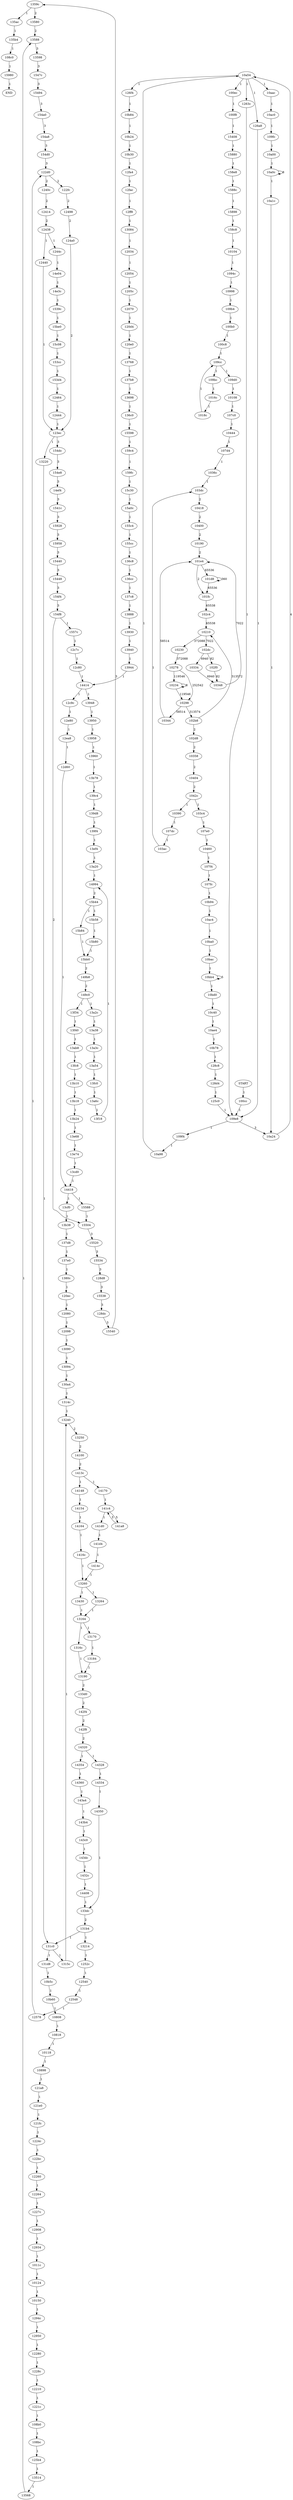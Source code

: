 digraph RAIL_CFG {
"15980" -> "END" [label="1"];
"135ac" -> "135b4" [label="1"];
"15588" -> "15504" [label="1"];
"12ea8" -> "12d60" [label="1"];
"12c80" -> "14414" [label="1"];
"12c7c" -> "12c80" [label="1"];
"1557c" -> "12c7c" [label="1"];
"154f8" -> "1557c" [label="1"];
"12440" -> "123ec" [label="1"];
"12438" -> "12440" [label="1"];
"1359c" -> "13580" [label="2"];
"128d8" -> "15538" [label="3"];
"15534" -> "128d8" [label="3"];
"15504" -> "15520" [label="3"];
"15448" -> "154f4" [label="3"];
"15440" -> "15448" [label="3"];
"15928" -> "15958" [label="3"];
"14ef4" -> "1541c" [label="3"];
"108c0" -> "15980" [label="1"];
"154e8" -> "14ef4" [label="3"];
"123ec" -> "154dc" [label="3"];
"122fc" -> "12498" [label="2"];
"154d0" -> "122d0" [label="3"];
"128dc" -> "15540" [label="3"];
"15494" -> "154a0" [label="3"];
"13598" -> "1547c" [label="3"];
"13568" -> "13588" [label="1"];
"108bc" -> "125b4" [label="1"];
"108b0" -> "108bc" [label="1"];
"1221c" -> "108b0" [label="1"];
"12210" -> "1221c" [label="1"];
"12950" -> "12280" [label="1"];
"1011c" -> "10124" [label="1"];
"12264" -> "1227c" [label="1"];
"10124" -> "10150" [label="1"];
"122bc" -> "12260" [label="1"];
"121fc" -> "1224c" [label="1"];
"121e0" -> "121fc" [label="1"];
"125b4" -> "13514" [label="1"];
"121a8" -> "121e0" [label="1"];
"10898" -> "121a8" [label="1"];
"10808" -> "10818" [label="1"];
"15538" -> "128dc" [label="3"];
"10b5c" -> "10b60" [label="1"];
"131d8" -> "10b5c" [label="1"];
"122d0" -> "122fc" [label="2"];
"131c0" -> "131d8" [label="1"];
"123ec" -> "13220" [label="1"];
"12444" -> "123ec" [label="1"];
"12464" -> "12444" [label="1"];
"153d4" -> "12464" [label="1"];
"15c08" -> "153cc" [label="1"];
"1539c" -> "15be0" [label="1"];
"14e3c" -> "1539c" [label="1"];
"14e04" -> "14e3c" [label="1"];
"1244c" -> "14e04" [label="1"];
"1240c" -> "12414" [label="2"];
"122d0" -> "1240c" [label="2"];
"12548" -> "12578" [label="1"];
"13214" -> "1252c" [label="1"];
"131b4" -> "13214" [label="1"];
"14350" -> "133dc" [label="1"];
"14334" -> "14350" [label="1"];
"14320" -> "14328" [label="1"];
"13184" -> "13190" [label="1"];
"14414" -> "12c9c" [label="1"];
"13170" -> "13184" [label="1"];
"13164" -> "13170" [label="1"];
"13264" -> "13164" [label="1"];
"13260" -> "13264" [label="1"];
"14164" -> "1416c" [label="1"];
"14148" -> "14154" [label="1"];
"1413c" -> "14148" [label="1"];
"1315c" -> "13240" [label="1"];
"131b4" -> "131c0" [label="1"];
"15958" -> "15440" [label="3"];
"133dc" -> "131b4" [label="2"];
"14408" -> "133dc" [label="1"];
"143c0" -> "143dc" [label="1"];
"143a4" -> "143b4" [label="1"];
"14320" -> "14354" [label="1"];
"142f8" -> "14320" [label="2"];
"10818" -> "10118" [label="1"];
"120ec" -> "12080" [label="1"];
"12e80" -> "12ea8" [label="1"];
"141a8" -> "141c4" [label="5"];
"109e8" -> "10a24" [label="3"];
"10b78" -> "128c8" [label="1"];
"101fc" -> "102c4" [label="65538"];
"10ae4" -> "10b78" [label="1"];
"10bd0" -> "10c40" [label="1"];
"102b8" -> "102d8" [label="2"];
"137d8" -> "137e0" [label="1"];
"10ac4" -> "10ba0" [label="1"];
"12034" -> "12054" [label="1"];
"155cc" -> "136c8" [label="1"];
"10390" -> "107dc" [label="1"];
"103dc" -> "10418" [label="2"];
"131c0" -> "1315c" [label="1"];
"13260" -> "13430" [label="1"];
"14414" -> "13948" [label="1"];
"10460" -> "107f4" [label="1"];
"10bb4" -> "10bb4" [label="5"];
"10118" -> "10898" [label="1"];
"13b18" -> "13b24" [label="1"];
"1359c" -> "135ac" [label="1"];
"143dc" -> "1432c" [label="1"];
"15b80" -> "15bb0" [label="1"];
"1042c" -> "10390" [label="1"];
"10ba0" -> "10bac" [label="1"];
"10358" -> "10404" [label="2"];
"107d4" -> "1036c" [label="1"];
"102dc" -> "10334" [label="6940"];
"154f8" -> "15504" [label="2"];
"10a24" -> "10a54" [label="4"];
"10ac0" -> "109fc" [label="1"];
"102b8" -> "10210" [label="313572"];
"154f4" -> "154f8" [label="3"];
"1432c" -> "14408" [label="1"];
"101d8" -> "101fc" [label="65536"];
"12934" -> "1011c" [label="1"];
"12578" -> "122d0" [label="1"];
"10234" -> "10298" [label="119546"];
"1380c" -> "120ec" [label="1"];
"13580" -> "13588" [label="2"];
"10210" -> "10230" [label="372088"];
"14360" -> "143a4" [label="1"];
"101e4" -> "101d8" [label="65536"];
"109d0" -> "10108" [label="1"];
"13090" -> "13094" [label="1"];
"10278" -> "10298" [label="252542"];
"10b24" -> "10b30" [label="1"];
"13588" -> "13598" [label="3"];
"1263c" -> "109e8" [label="1"];
"12d60" -> "14418" [label="1"];
"10bb4" -> "10bd0" [label="1"];
"10344" -> "101e4" [label="58514"];
"13930" -> "13940" [label="1"];
"102dc" -> "102f0" [label="82"];
"10210" -> "102dc" [label="7022"];
"13f34" -> "13f40" [label="1"];
"1016c" -> "1018c" [label="1"];
"13164" -> "1316c" [label="1"];
"1588c" -> "15898" [label="1"];
"158e8" -> "1588c" [label="1"];
"14418" -> "15588" [label="1"];
"1224c" -> "122bc" [label="1"];
"10278" -> "10234" [label="119546"];
"1228c" -> "12210" [label="1"];
"139f4" -> "13ef4" [label="1"];
"13ef4" -> "13a20" [label="1"];
"10444" -> "107d4" [label="1"];
"10230" -> "10278" [label="372088"];
"10a98" -> "10a54" [label="1"];
"12280" -> "1228c" [label="1"];
"13430" -> "13164" [label="1"];
"109e8" -> "109f4" [label="1"];
"103c4" -> "107e0" [label="1"];
"10a54" -> "1263c" [label="1"];
"12ff8" -> "13084" [label="1"];
"1042c" -> "103c4" [label="1"];
"109fc" -> "10a00" [label="1"];
"10234" -> "10234" [label="8"];
"15540" -> "1359c" [label="3"];
"10a54" -> "10aac" [label="1"];
"100cc" -> "109e8" [label="1"];
"12fa4" -> "12fac" [label="1"];
"15b44" -> "15b84" [label="1"];
"10108" -> "107c0" [label="1"];
"13940" -> "13944" [label="1"];
"101d8" -> "101d8" [label="360"];
"10a0c" -> "10a0c" [label="8"];
"10a1c" -> "10a24" [label="1"];
"1416c" -> "13260" [label="1"];
"107fc" -> "10b94" [label="1"];
"109f4" -> "10a98" [label="1"];
"13084" -> "12034" [label="1"];
"10bac" -> "10bb4" [label="1"];
"13b10" -> "13b18" [label="1"];
"154dc" -> "154e8" [label="3"];
"1252c" -> "12540" [label="1"];
"107e0" -> "10460" [label="1"];
"1227c" -> "12908" [label="1"];
"107c0" -> "10444" [label="1"];
"107dc" -> "103ac" [label="1"];
"10298" -> "102b8" [label="313574"];
"12070" -> "120d4" [label="1"];
"13a20" -> "14994" [label="1"];
"141c4" -> "141a8" [label="5"];
"142f4" -> "142f8" [label="2"];
"10418" -> "10400" [label="2"];
"10a0c" -> "10a1c" [label="1"];
"10298" -> "10344" [label="58514"];
"1018c" -> "109cc" [label="1"];
"124a0" -> "123ec" [label="2"];
"10aac" -> "10ac0" [label="1"];
"13b38" -> "137d8" [label="1"];
"100f8" -> "15408" [label="1"];
"10190" -> "101e4" [label="2"];
"12438" -> "1244c" [label="1"];
"13960" -> "13b78" [label="1"];
"10a00" -> "10a0c" [label="1"];
"12260" -> "12264" [label="1"];
"10b60" -> "10808" [label="1"];
"153cc" -> "153d4" [label="1"];
"109b4" -> "100b0" [label="1"];
"10998" -> "109b4" [label="1"];
"109bc" -> "1016c" [label="1"];
"102d8" -> "10358" [label="2"];
"128c8" -> "128d4" [label="1"];
"100b0" -> "100c8" [label="1"];
"10150" -> "1294c" [label="1"];
"13cd0" -> "14418" [label="1"];
"130a4" -> "1314c" [label="1"];
"15898" -> "158c8" [label="1"];
"1547c" -> "15494" [label="3"];
"14354" -> "14360" [label="1"];
"1094c" -> "10998" [label="1"];
"109cc" -> "109bc" [label="1"];
"13ab8" -> "13fc8" [label="1"];
"109cc" -> "109d0" [label="1"];
"100ec" -> "100f8" [label="1"];
"10348" -> "101e4" [label="7022"];
"1036c" -> "103dc" [label="1"];
"102c4" -> "10210" [label="65538"];
"13698" -> "136c0" [label="1"];
"13220" -> "131c0" [label="1"];
"10404" -> "1042c" [label="2"];
"13fc8" -> "13b10" [label="1"];
"1294c" -> "12950" [label="1"];
"100c8" -> "109cc" [label="1"];
"158c8" -> "10104" [label="1"];
"10a54" -> "100ec" [label="1"];
"13a38" -> "13a3c" [label="1"];
"15a0c" -> "155c4" [label="1"];
"136c8" -> "136cc" [label="1"];
"101e4" -> "101fc" [label="2"];
"126a8" -> "109e8" [label="1"];
"139d8" -> "139f4" [label="1"];
"10a54" -> "126f4" [label="1"];
"13e74" -> "13cd0" [label="1"];
"12c9c" -> "12e80" [label="1"];
"126f4" -> "10b84" [label="1"];
"15520" -> "15534" [label="3"];
"141c4" -> "141d0" [label="1"];
"14154" -> "14164" [label="1"];
"10b84" -> "10b24" [label="1"];
"13950" -> "13958" [label="1"];
"10b30" -> "12fa4" [label="1"];
"12fac" -> "12ff8" [label="1"];
"13cf0" -> "13b38" [label="1"];
"1205c" -> "12070" [label="1"];
"120d4" -> "120e0" [label="1"];
"120e0" -> "13768" [label="1"];
"14994" -> "15b44" [label="2"];
"10a54" -> "126a8" [label="1"];
"13b78" -> "139c4" [label="1"];
"13768" -> "137b8" [label="1"];
"137b8" -> "13698" [label="1"];
"143b4" -> "143c0" [label="1"];
"15598" -> "159c4" [label="1"];
"15b84" -> "15bb0" [label="1"];
"159c4" -> "159fc" [label="1"];
"13514" -> "13568" [label="1"];
"15c30" -> "15a0c" [label="1"];
"10104" -> "1094c" [label="1"];
"13fc0" -> "13a6c" [label="1"];
"128d4" -> "125c0" [label="1"];
"155c4" -> "155cc" [label="1"];
"13a6c" -> "13f18" [label="1"];
"154a8" -> "154d0" [label="3"];
"141d0" -> "141d4" [label="1"];
"136cc" -> "137c8" [label="1"];
"137c8" -> "13888" [label="1"];
"13888" -> "13930" [label="1"];
"13944" -> "14414" [label="1"];
"13958" -> "13960" [label="1"];
"10b94" -> "10ac4" [label="1"];
"15880" -> "158e8" [label="1"];
"13240" -> "13250" [label="2"];
"103ac" -> "103dc" [label="1"];
"13190" -> "133d0" [label="2"];
"13948" -> "13950" [label="1"];
"139c4" -> "139d8" [label="1"];
"10c40" -> "10ae4" [label="1"];
"107f4" -> "107fc" [label="1"];
"159fc" -> "15c30" [label="1"];
"15b44" -> "15b58" [label="1"];
"15be0" -> "15c08" [label="1"];
"15b58" -> "15b80" [label="1"];
"15bb0" -> "149b8" [label="2"];
"125c0" -> "109e8" [label="1"];
"136c0" -> "15598" [label="1"];
"149b8" -> "149c0" [label="2"];
"12080" -> "12098" [label="1"];
"12054" -> "1205c" [label="1"];
"149c0" -> "13a2c" [label="1"];
"13a2c" -> "13a38" [label="1"];
"13a3c" -> "13a54" [label="1"];
"12498" -> "124a0" [label="2"];
"13a54" -> "13fc0" [label="1"];
"13f18" -> "14994" [label="1"];
"14100" -> "1413c" [label="2"];
"135b4" -> "108c0" [label="1"];
"154a0" -> "154a8" [label="3"];
"149c0" -> "13f34" [label="1"];
"10400" -> "10190" [label="2"];
"13f40" -> "13ab8" [label="1"];
"13b24" -> "13e68" [label="1"];
"14170" -> "141c4" [label="1"];
"12414" -> "12438" [label="2"];
"12540" -> "12548" [label="1"];
"START" -> "100cc" [label="1"];
"13e68" -> "13e74" [label="1"];
"10334" -> "10348" [label="6940"];
"14418" -> "13cf0" [label="1"];
"12098" -> "13090" [label="1"];
"13094" -> "130a4" [label="1"];
"12908" -> "12934" [label="1"];
"13250" -> "14100" [label="2"];
"1541c" -> "15928" [label="3"];
"14328" -> "14334" [label="1"];
"102f0" -> "10348" [label="82"];
"1413c" -> "14170" [label="1"];
"1314c" -> "13240" [label="1"];
"141d4" -> "1414c" [label="1"];
"137e0" -> "1380c" [label="1"];
"1414c" -> "13260" [label="1"];
"15408" -> "15880" [label="1"];
"1316c" -> "13190" [label="1"];
"133d0" -> "142f4" [label="2"];
}
